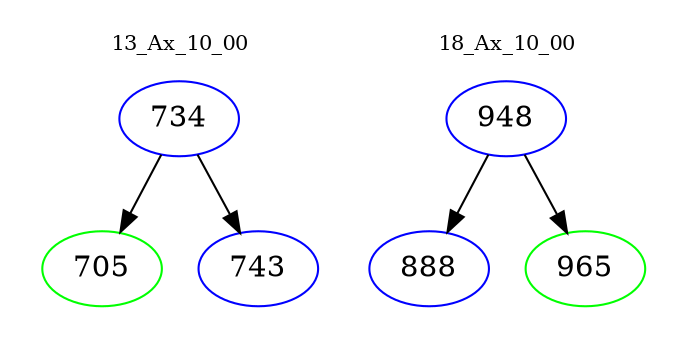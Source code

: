 digraph{
subgraph cluster_0 {
color = white
label = "13_Ax_10_00";
fontsize=10;
T0_734 [label="734", color="blue"]
T0_734 -> T0_705 [color="black"]
T0_705 [label="705", color="green"]
T0_734 -> T0_743 [color="black"]
T0_743 [label="743", color="blue"]
}
subgraph cluster_1 {
color = white
label = "18_Ax_10_00";
fontsize=10;
T1_948 [label="948", color="blue"]
T1_948 -> T1_888 [color="black"]
T1_888 [label="888", color="blue"]
T1_948 -> T1_965 [color="black"]
T1_965 [label="965", color="green"]
}
}
